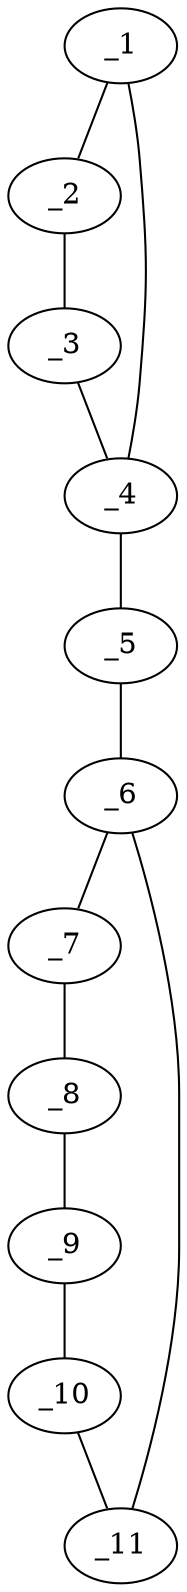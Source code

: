 graph molid650616 {
	_1	 [charge=0,
		chem=1,
		symbol="C  ",
		x="4.698",
		y="1.0082"];
	_2	 [charge=0,
		chem=5,
		symbol="S  ",
		x="4.9568",
		y="1.9741"];
	_1 -- _2	 [valence=1];
	_4	 [charge=0,
		chem=1,
		symbol="C  ",
		x="3.7321",
		y="1.267"];
	_1 -- _4	 [valence=1];
	_3	 [charge=0,
		chem=1,
		symbol="C  ",
		x="3.9909",
		y="2.233"];
	_2 -- _3	 [valence=1];
	_3 -- _4	 [valence=1];
	_5	 [charge=0,
		chem=2,
		symbol="O  ",
		x="2.866",
		y="0.767"];
	_4 -- _5	 [valence=1];
	_6	 [charge=0,
		chem=1,
		symbol="C  ",
		x="2.866",
		y="-0.233"];
	_5 -- _6	 [valence=1];
	_7	 [charge=0,
		chem=1,
		symbol="C  ",
		x=2,
		y="-0.733"];
	_6 -- _7	 [valence=1];
	_11	 [charge=0,
		chem=2,
		symbol="O  ",
		x="3.7321",
		y="-0.733"];
	_6 -- _11	 [valence=1];
	_8	 [charge=0,
		chem=1,
		symbol="C  ",
		x=2,
		y="-1.733"];
	_7 -- _8	 [valence=1];
	_9	 [charge=0,
		chem=1,
		symbol="C  ",
		x="2.866",
		y="-2.233"];
	_8 -- _9	 [valence=1];
	_10	 [charge=0,
		chem=1,
		symbol="C  ",
		x="3.7321",
		y="-1.733"];
	_9 -- _10	 [valence=1];
	_10 -- _11	 [valence=1];
}
